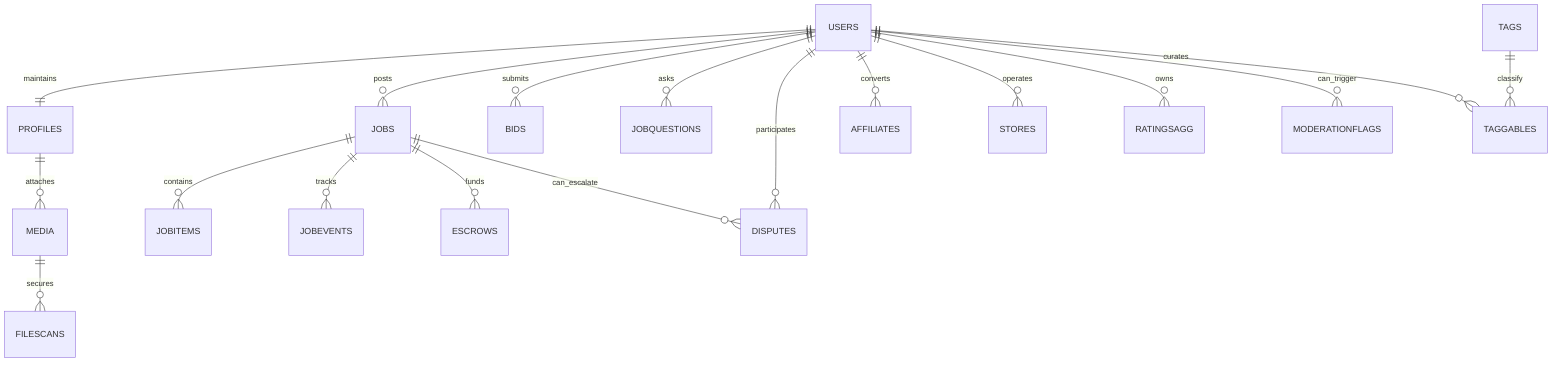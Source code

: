 erDiagram
    USERS ||--|| PROFILES : maintains
    USERS ||--o{ JOBS : posts
    USERS ||--o{ BIDS : submits
    USERS ||--o{ JOBQUESTIONS : asks
    USERS ||--o{ DISPUTES : participates
    USERS ||--o{ AFFILIATES : converts
    USERS ||--o{ STORES : operates
    USERS ||--o{ RATINGSAGG : owns
    USERS ||--o{ MODERATIONFLAGS : can_trigger
    PROFILES ||--o{ MEDIA : attaches
    JOBS ||--o{ JOBITEMS : contains
    JOBS ||--o{ JOBEVENTS : tracks
    JOBS ||--o{ ESCROWS : funds
    JOBS ||--o{ DISPUTES : can_escalate
    TAGS ||--o{ TAGGABLES : classify
    USERS ||--o{ TAGGABLES : curates
    MEDIA ||--o{ FILESCANS : secures

%% Entity definitions
%% USERS: marketplace actors including providers, buyers, admins.
%% PROFILES: extended metadata and payout configuration for a user.
%% TAGS/TAGGABLES: polymorphic tagging for search/recommendations.
%% MEDIA/FILESCANS: asset storage with antivirus verdicts.
%% RATINGSAGG: denormalized performance metrics per provider.